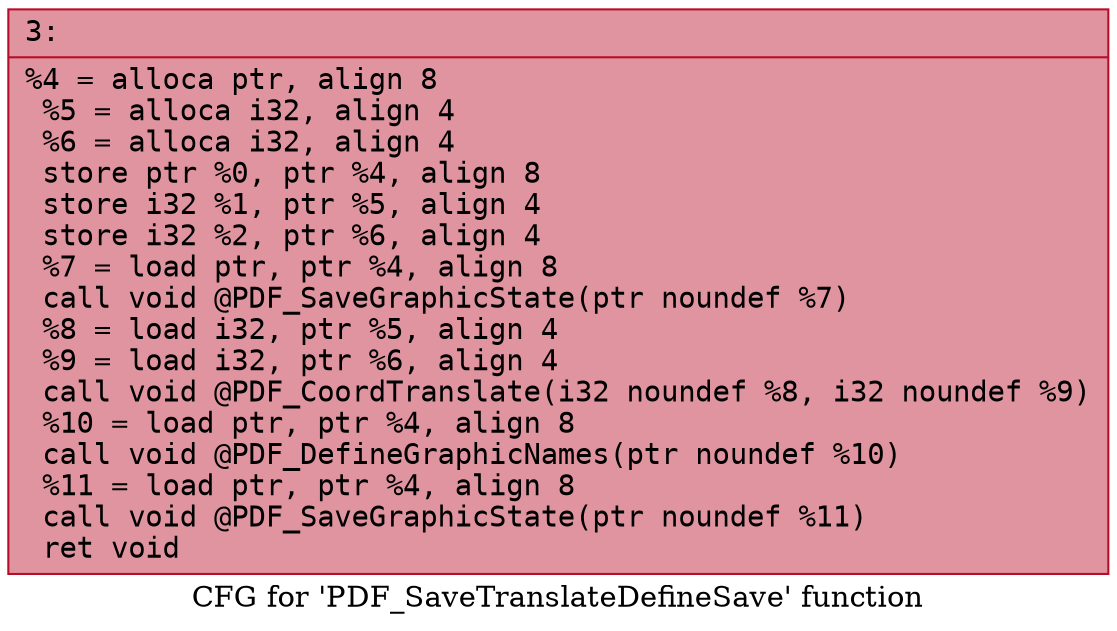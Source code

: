 digraph "CFG for 'PDF_SaveTranslateDefineSave' function" {
	label="CFG for 'PDF_SaveTranslateDefineSave' function";

	Node0x600001621680 [shape=record,color="#b70d28ff", style=filled, fillcolor="#b70d2870" fontname="Courier",label="{3:\l|  %4 = alloca ptr, align 8\l  %5 = alloca i32, align 4\l  %6 = alloca i32, align 4\l  store ptr %0, ptr %4, align 8\l  store i32 %1, ptr %5, align 4\l  store i32 %2, ptr %6, align 4\l  %7 = load ptr, ptr %4, align 8\l  call void @PDF_SaveGraphicState(ptr noundef %7)\l  %8 = load i32, ptr %5, align 4\l  %9 = load i32, ptr %6, align 4\l  call void @PDF_CoordTranslate(i32 noundef %8, i32 noundef %9)\l  %10 = load ptr, ptr %4, align 8\l  call void @PDF_DefineGraphicNames(ptr noundef %10)\l  %11 = load ptr, ptr %4, align 8\l  call void @PDF_SaveGraphicState(ptr noundef %11)\l  ret void\l}"];
}
